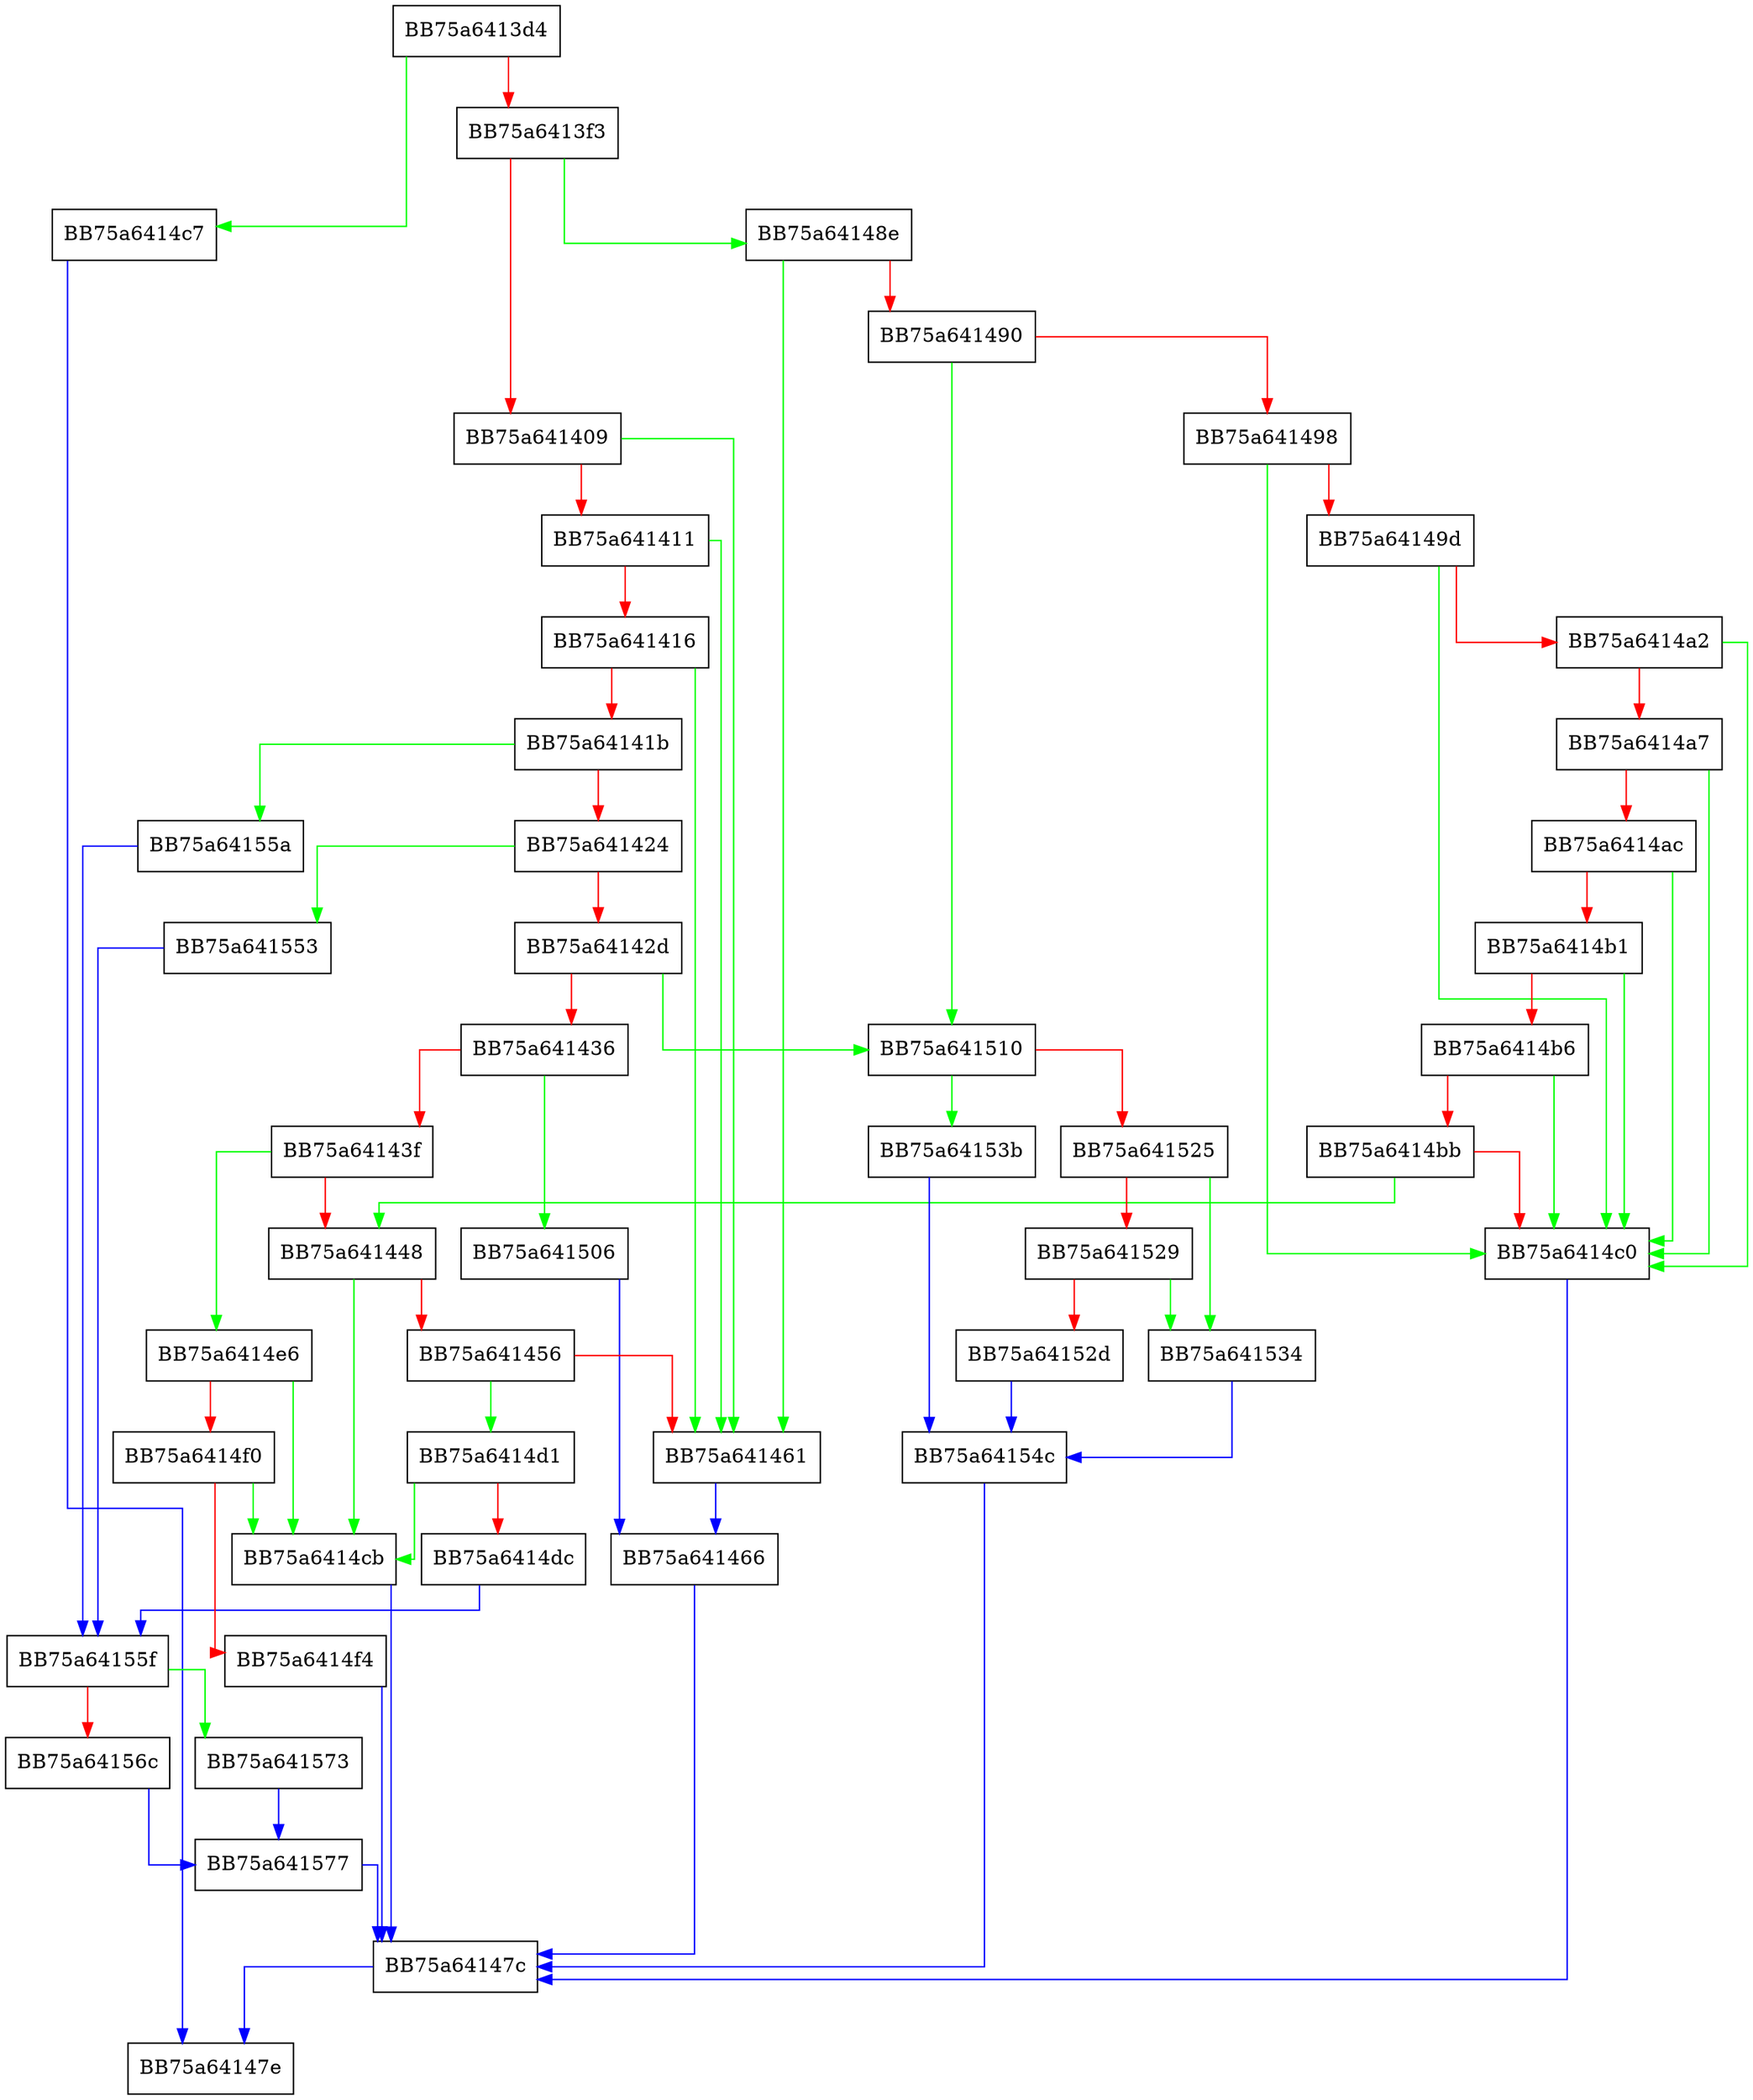 digraph get_jmp_info {
  node [shape="box"];
  graph [splines=ortho];
  BB75a6413d4 -> BB75a6414c7 [color="green"];
  BB75a6413d4 -> BB75a6413f3 [color="red"];
  BB75a6413f3 -> BB75a64148e [color="green"];
  BB75a6413f3 -> BB75a641409 [color="red"];
  BB75a641409 -> BB75a641461 [color="green"];
  BB75a641409 -> BB75a641411 [color="red"];
  BB75a641411 -> BB75a641461 [color="green"];
  BB75a641411 -> BB75a641416 [color="red"];
  BB75a641416 -> BB75a641461 [color="green"];
  BB75a641416 -> BB75a64141b [color="red"];
  BB75a64141b -> BB75a64155a [color="green"];
  BB75a64141b -> BB75a641424 [color="red"];
  BB75a641424 -> BB75a641553 [color="green"];
  BB75a641424 -> BB75a64142d [color="red"];
  BB75a64142d -> BB75a641510 [color="green"];
  BB75a64142d -> BB75a641436 [color="red"];
  BB75a641436 -> BB75a641506 [color="green"];
  BB75a641436 -> BB75a64143f [color="red"];
  BB75a64143f -> BB75a6414e6 [color="green"];
  BB75a64143f -> BB75a641448 [color="red"];
  BB75a641448 -> BB75a6414cb [color="green"];
  BB75a641448 -> BB75a641456 [color="red"];
  BB75a641456 -> BB75a6414d1 [color="green"];
  BB75a641456 -> BB75a641461 [color="red"];
  BB75a641461 -> BB75a641466 [color="blue"];
  BB75a641466 -> BB75a64147c [color="blue"];
  BB75a64147c -> BB75a64147e [color="blue"];
  BB75a64148e -> BB75a641461 [color="green"];
  BB75a64148e -> BB75a641490 [color="red"];
  BB75a641490 -> BB75a641510 [color="green"];
  BB75a641490 -> BB75a641498 [color="red"];
  BB75a641498 -> BB75a6414c0 [color="green"];
  BB75a641498 -> BB75a64149d [color="red"];
  BB75a64149d -> BB75a6414c0 [color="green"];
  BB75a64149d -> BB75a6414a2 [color="red"];
  BB75a6414a2 -> BB75a6414c0 [color="green"];
  BB75a6414a2 -> BB75a6414a7 [color="red"];
  BB75a6414a7 -> BB75a6414c0 [color="green"];
  BB75a6414a7 -> BB75a6414ac [color="red"];
  BB75a6414ac -> BB75a6414c0 [color="green"];
  BB75a6414ac -> BB75a6414b1 [color="red"];
  BB75a6414b1 -> BB75a6414c0 [color="green"];
  BB75a6414b1 -> BB75a6414b6 [color="red"];
  BB75a6414b6 -> BB75a6414c0 [color="green"];
  BB75a6414b6 -> BB75a6414bb [color="red"];
  BB75a6414bb -> BB75a641448 [color="green"];
  BB75a6414bb -> BB75a6414c0 [color="red"];
  BB75a6414c0 -> BB75a64147c [color="blue"];
  BB75a6414c7 -> BB75a64147e [color="blue"];
  BB75a6414cb -> BB75a64147c [color="blue"];
  BB75a6414d1 -> BB75a6414cb [color="green"];
  BB75a6414d1 -> BB75a6414dc [color="red"];
  BB75a6414dc -> BB75a64155f [color="blue"];
  BB75a6414e6 -> BB75a6414cb [color="green"];
  BB75a6414e6 -> BB75a6414f0 [color="red"];
  BB75a6414f0 -> BB75a6414cb [color="green"];
  BB75a6414f0 -> BB75a6414f4 [color="red"];
  BB75a6414f4 -> BB75a64147c [color="blue"];
  BB75a641506 -> BB75a641466 [color="blue"];
  BB75a641510 -> BB75a64153b [color="green"];
  BB75a641510 -> BB75a641525 [color="red"];
  BB75a641525 -> BB75a641534 [color="green"];
  BB75a641525 -> BB75a641529 [color="red"];
  BB75a641529 -> BB75a641534 [color="green"];
  BB75a641529 -> BB75a64152d [color="red"];
  BB75a64152d -> BB75a64154c [color="blue"];
  BB75a641534 -> BB75a64154c [color="blue"];
  BB75a64153b -> BB75a64154c [color="blue"];
  BB75a64154c -> BB75a64147c [color="blue"];
  BB75a641553 -> BB75a64155f [color="blue"];
  BB75a64155a -> BB75a64155f [color="blue"];
  BB75a64155f -> BB75a641573 [color="green"];
  BB75a64155f -> BB75a64156c [color="red"];
  BB75a64156c -> BB75a641577 [color="blue"];
  BB75a641573 -> BB75a641577 [color="blue"];
  BB75a641577 -> BB75a64147c [color="blue"];
}